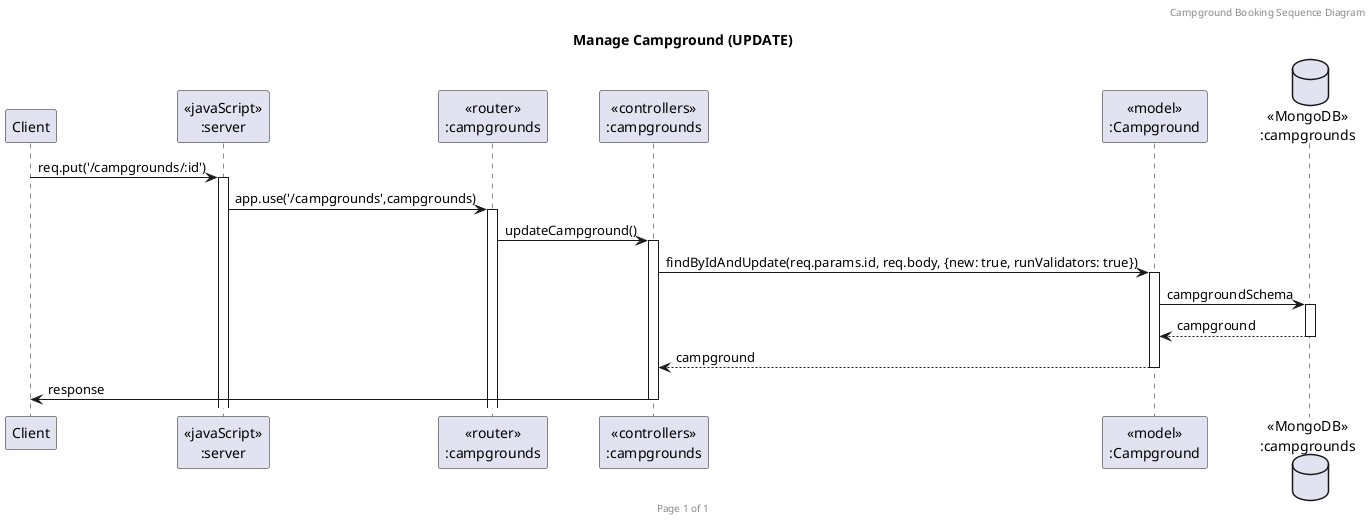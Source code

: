 @startuml Manage Campground (UPDATE)

header Campground Booking Sequence Diagram
footer Page %page% of %lastpage%
title "Manage Campground (UPDATE)"

participant "Client" as client
participant "<<javaScript>>\n:server" as server
participant "<<router>>\n:campgrounds" as routerCampgrounds
participant "<<controllers>>\n:campgrounds" as controllersCampgrounds
participant "<<model>>\n:Campground" as modelCampground
database "<<MongoDB>>\n:campgrounds" as CampgroundsDatabase

client->server ++:req.put('/campgrounds/:id')
server->routerCampgrounds ++:app.use('/campgrounds',campgrounds)
routerCampgrounds -> controllersCampgrounds ++:updateCampground()
controllersCampgrounds->modelCampground ++:findByIdAndUpdate(req.params.id, req.body, {new: true, runValidators: true})
modelCampground ->CampgroundsDatabase ++: campgroundSchema
CampgroundsDatabase --> modelCampground --: campground
controllersCampgrounds <-- modelCampground --:campground
controllersCampgrounds->client --:response

@enduml